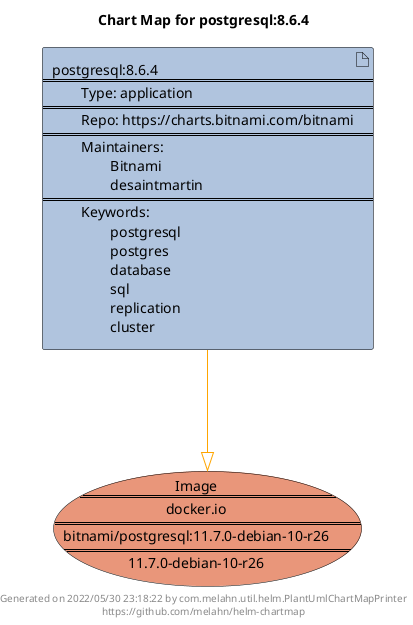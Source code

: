 @startuml
skinparam linetype ortho
skinparam backgroundColor white
skinparam usecaseBorderColor black
skinparam usecaseArrowColor LightSlateGray
skinparam artifactBorderColor black
skinparam artifactArrowColor LightSlateGray

title Chart Map for postgresql:8.6.4

'There is one referenced Helm Chart
artifact "postgresql:8.6.4\n====\n\tType: application\n====\n\tRepo: https://charts.bitnami.com/bitnami\n====\n\tMaintainers: \n\t\tBitnami\n\t\tdesaintmartin\n====\n\tKeywords: \n\t\tpostgresql\n\t\tpostgres\n\t\tdatabase\n\t\tsql\n\t\treplication\n\t\tcluster" as postgresql_8_6_4 #LightSteelBlue

'There is one referenced Docker Image
usecase "Image\n====\ndocker.io\n====\nbitnami/postgresql:11.7.0-debian-10-r26\n====\n11.7.0-debian-10-r26" as docker_io_bitnami_postgresql_11_7_0_debian_10_r26 #DarkSalmon

'Chart Dependencies
postgresql_8_6_4--[#orange]-|>docker_io_bitnami_postgresql_11_7_0_debian_10_r26

center footer Generated on 2022/05/30 23:18:22 by com.melahn.util.helm.PlantUmlChartMapPrinter\nhttps://github.com/melahn/helm-chartmap
@enduml
